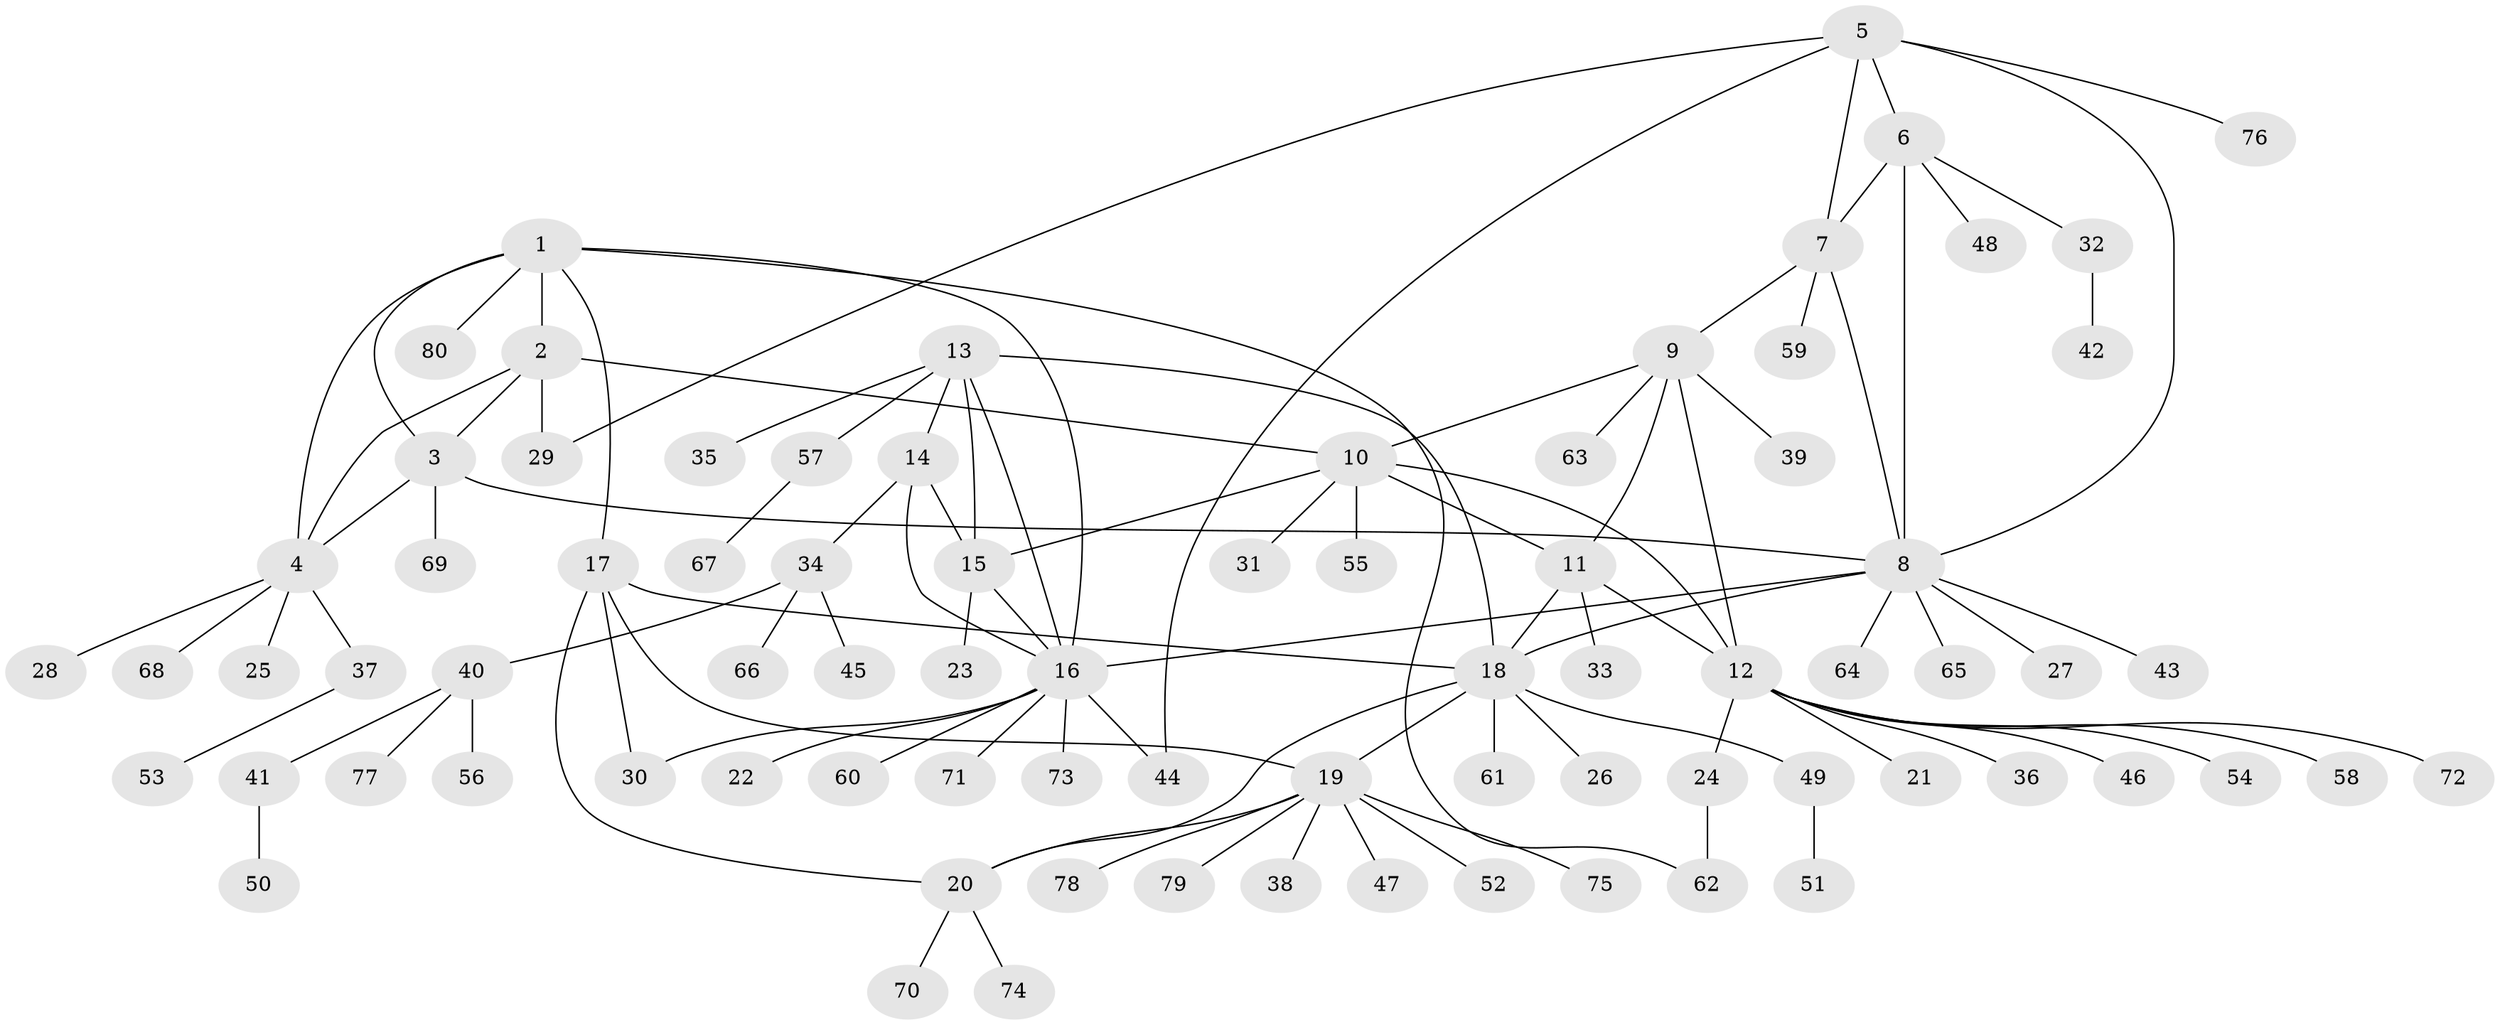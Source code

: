 // coarse degree distribution, {26: 0.02631578947368421, 7: 0.02631578947368421, 5: 0.02631578947368421, 1: 0.8947368421052632, 2: 0.02631578947368421}
// Generated by graph-tools (version 1.1) at 2025/19/03/04/25 18:19:44]
// undirected, 80 vertices, 104 edges
graph export_dot {
graph [start="1"]
  node [color=gray90,style=filled];
  1;
  2;
  3;
  4;
  5;
  6;
  7;
  8;
  9;
  10;
  11;
  12;
  13;
  14;
  15;
  16;
  17;
  18;
  19;
  20;
  21;
  22;
  23;
  24;
  25;
  26;
  27;
  28;
  29;
  30;
  31;
  32;
  33;
  34;
  35;
  36;
  37;
  38;
  39;
  40;
  41;
  42;
  43;
  44;
  45;
  46;
  47;
  48;
  49;
  50;
  51;
  52;
  53;
  54;
  55;
  56;
  57;
  58;
  59;
  60;
  61;
  62;
  63;
  64;
  65;
  66;
  67;
  68;
  69;
  70;
  71;
  72;
  73;
  74;
  75;
  76;
  77;
  78;
  79;
  80;
  1 -- 2;
  1 -- 3;
  1 -- 4;
  1 -- 16;
  1 -- 17;
  1 -- 62;
  1 -- 80;
  2 -- 3;
  2 -- 4;
  2 -- 10;
  2 -- 29;
  3 -- 4;
  3 -- 8;
  3 -- 69;
  4 -- 25;
  4 -- 28;
  4 -- 37;
  4 -- 68;
  5 -- 6;
  5 -- 7;
  5 -- 8;
  5 -- 29;
  5 -- 44;
  5 -- 76;
  6 -- 7;
  6 -- 8;
  6 -- 32;
  6 -- 48;
  7 -- 8;
  7 -- 9;
  7 -- 59;
  8 -- 16;
  8 -- 18;
  8 -- 27;
  8 -- 43;
  8 -- 64;
  8 -- 65;
  9 -- 10;
  9 -- 11;
  9 -- 12;
  9 -- 39;
  9 -- 63;
  10 -- 11;
  10 -- 12;
  10 -- 15;
  10 -- 31;
  10 -- 55;
  11 -- 12;
  11 -- 18;
  11 -- 33;
  12 -- 21;
  12 -- 24;
  12 -- 36;
  12 -- 46;
  12 -- 54;
  12 -- 58;
  12 -- 72;
  13 -- 14;
  13 -- 15;
  13 -- 16;
  13 -- 18;
  13 -- 35;
  13 -- 57;
  14 -- 15;
  14 -- 16;
  14 -- 34;
  15 -- 16;
  15 -- 23;
  16 -- 22;
  16 -- 30;
  16 -- 44;
  16 -- 60;
  16 -- 71;
  16 -- 73;
  17 -- 18;
  17 -- 19;
  17 -- 20;
  17 -- 30;
  18 -- 19;
  18 -- 20;
  18 -- 26;
  18 -- 49;
  18 -- 61;
  19 -- 20;
  19 -- 38;
  19 -- 47;
  19 -- 52;
  19 -- 75;
  19 -- 78;
  19 -- 79;
  20 -- 70;
  20 -- 74;
  24 -- 62;
  32 -- 42;
  34 -- 40;
  34 -- 45;
  34 -- 66;
  37 -- 53;
  40 -- 41;
  40 -- 56;
  40 -- 77;
  41 -- 50;
  49 -- 51;
  57 -- 67;
}
